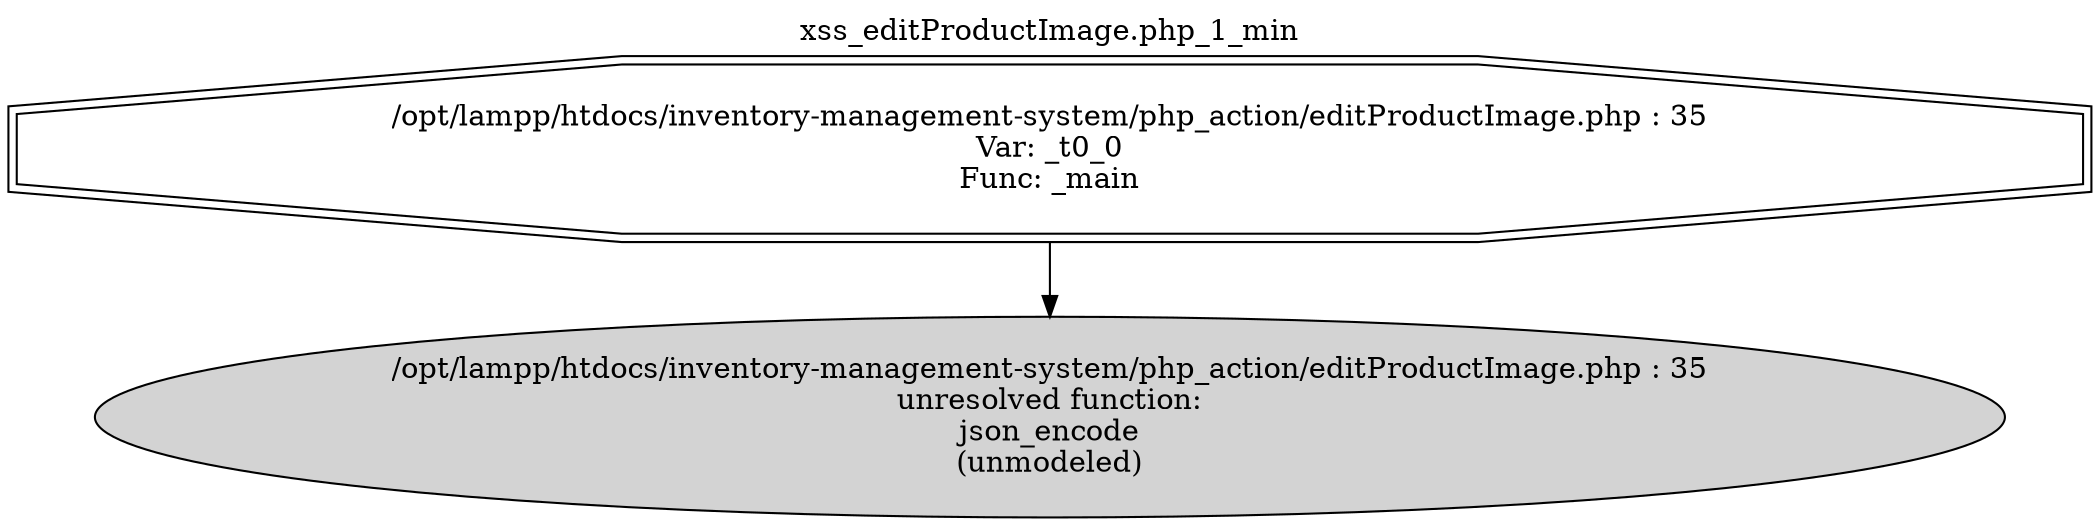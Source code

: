 digraph cfg {
  label="xss_editProductImage.php_1_min";
  labelloc=t;
  n1 [shape=doubleoctagon, label="/opt/lampp/htdocs/inventory-management-system/php_action/editProductImage.php : 35\nVar: _t0_0\nFunc: _main\n"];
  n2 [shape=ellipse, label="/opt/lampp/htdocs/inventory-management-system/php_action/editProductImage.php : 35\nunresolved function:\njson_encode\n(unmodeled)\n",style=filled];
  n1 -> n2;
}
